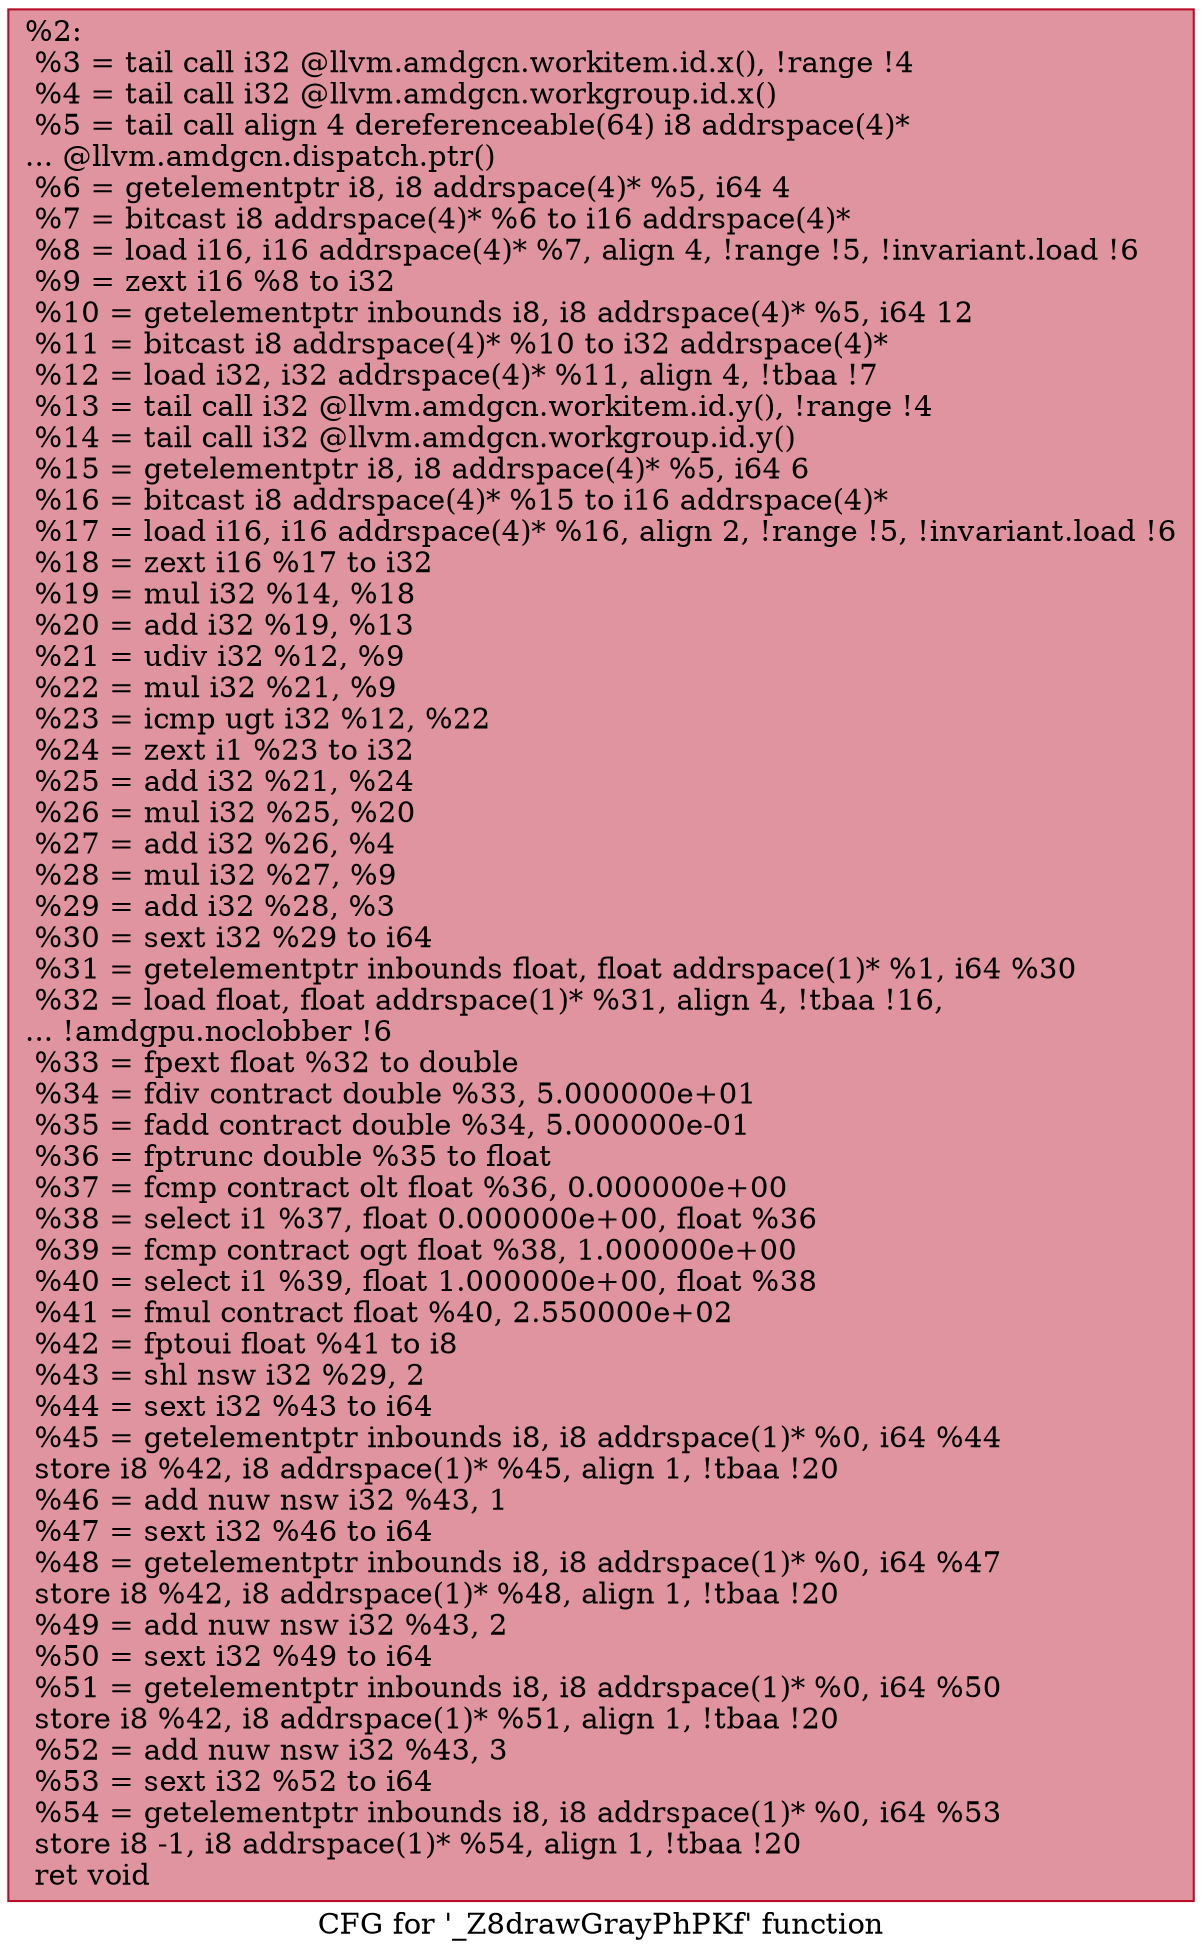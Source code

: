digraph "CFG for '_Z8drawGrayPhPKf' function" {
	label="CFG for '_Z8drawGrayPhPKf' function";

	Node0x631e8a0 [shape=record,color="#b70d28ff", style=filled, fillcolor="#b70d2870",label="{%2:\l  %3 = tail call i32 @llvm.amdgcn.workitem.id.x(), !range !4\l  %4 = tail call i32 @llvm.amdgcn.workgroup.id.x()\l  %5 = tail call align 4 dereferenceable(64) i8 addrspace(4)*\l... @llvm.amdgcn.dispatch.ptr()\l  %6 = getelementptr i8, i8 addrspace(4)* %5, i64 4\l  %7 = bitcast i8 addrspace(4)* %6 to i16 addrspace(4)*\l  %8 = load i16, i16 addrspace(4)* %7, align 4, !range !5, !invariant.load !6\l  %9 = zext i16 %8 to i32\l  %10 = getelementptr inbounds i8, i8 addrspace(4)* %5, i64 12\l  %11 = bitcast i8 addrspace(4)* %10 to i32 addrspace(4)*\l  %12 = load i32, i32 addrspace(4)* %11, align 4, !tbaa !7\l  %13 = tail call i32 @llvm.amdgcn.workitem.id.y(), !range !4\l  %14 = tail call i32 @llvm.amdgcn.workgroup.id.y()\l  %15 = getelementptr i8, i8 addrspace(4)* %5, i64 6\l  %16 = bitcast i8 addrspace(4)* %15 to i16 addrspace(4)*\l  %17 = load i16, i16 addrspace(4)* %16, align 2, !range !5, !invariant.load !6\l  %18 = zext i16 %17 to i32\l  %19 = mul i32 %14, %18\l  %20 = add i32 %19, %13\l  %21 = udiv i32 %12, %9\l  %22 = mul i32 %21, %9\l  %23 = icmp ugt i32 %12, %22\l  %24 = zext i1 %23 to i32\l  %25 = add i32 %21, %24\l  %26 = mul i32 %25, %20\l  %27 = add i32 %26, %4\l  %28 = mul i32 %27, %9\l  %29 = add i32 %28, %3\l  %30 = sext i32 %29 to i64\l  %31 = getelementptr inbounds float, float addrspace(1)* %1, i64 %30\l  %32 = load float, float addrspace(1)* %31, align 4, !tbaa !16,\l... !amdgpu.noclobber !6\l  %33 = fpext float %32 to double\l  %34 = fdiv contract double %33, 5.000000e+01\l  %35 = fadd contract double %34, 5.000000e-01\l  %36 = fptrunc double %35 to float\l  %37 = fcmp contract olt float %36, 0.000000e+00\l  %38 = select i1 %37, float 0.000000e+00, float %36\l  %39 = fcmp contract ogt float %38, 1.000000e+00\l  %40 = select i1 %39, float 1.000000e+00, float %38\l  %41 = fmul contract float %40, 2.550000e+02\l  %42 = fptoui float %41 to i8\l  %43 = shl nsw i32 %29, 2\l  %44 = sext i32 %43 to i64\l  %45 = getelementptr inbounds i8, i8 addrspace(1)* %0, i64 %44\l  store i8 %42, i8 addrspace(1)* %45, align 1, !tbaa !20\l  %46 = add nuw nsw i32 %43, 1\l  %47 = sext i32 %46 to i64\l  %48 = getelementptr inbounds i8, i8 addrspace(1)* %0, i64 %47\l  store i8 %42, i8 addrspace(1)* %48, align 1, !tbaa !20\l  %49 = add nuw nsw i32 %43, 2\l  %50 = sext i32 %49 to i64\l  %51 = getelementptr inbounds i8, i8 addrspace(1)* %0, i64 %50\l  store i8 %42, i8 addrspace(1)* %51, align 1, !tbaa !20\l  %52 = add nuw nsw i32 %43, 3\l  %53 = sext i32 %52 to i64\l  %54 = getelementptr inbounds i8, i8 addrspace(1)* %0, i64 %53\l  store i8 -1, i8 addrspace(1)* %54, align 1, !tbaa !20\l  ret void\l}"];
}
